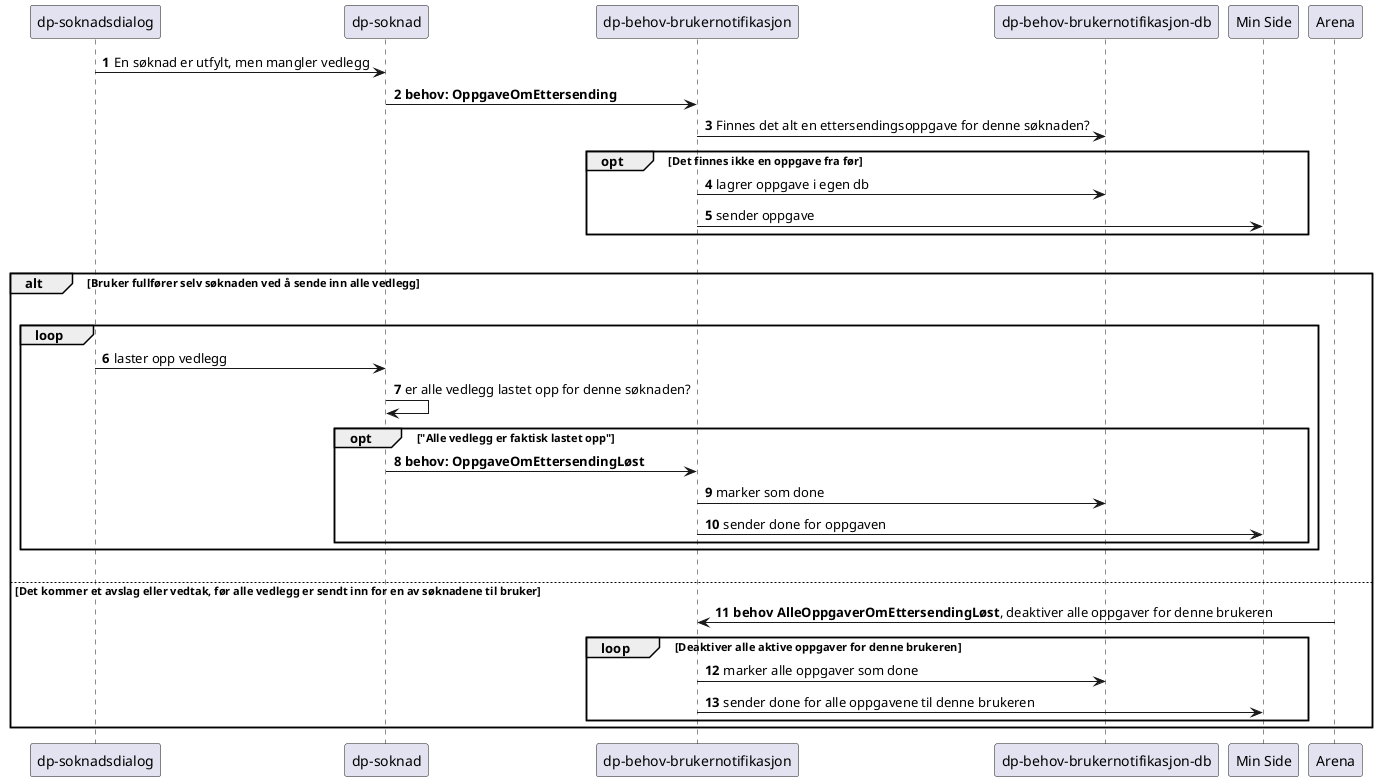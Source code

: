 @startuml

autonumber

"dp-soknadsdialog" -> "dp-soknad": En søknad er utfylt, men mangler vedlegg
"dp-soknad" -> "dp-behov-brukernotifikasjon": **behov: OppgaveOmEttersending**
"dp-behov-brukernotifikasjon" -> "dp-behov-brukernotifikasjon-db": Finnes det alt en ettersendingsoppgave for denne søknaden?

opt Det finnes ikke en oppgave fra før
    "dp-behov-brukernotifikasjon" -> "dp-behov-brukernotifikasjon-db": lagrer oppgave i egen db
    "dp-behov-brukernotifikasjon" -> "Min Side": sender oppgave
end

|||
alt Bruker fullfører selv søknaden ved å sende inn alle vedlegg
    |||
    loop
        "dp-soknadsdialog" -> "dp-soknad": laster opp vedlegg
        "dp-soknad" -> "dp-soknad": er alle vedlegg lastet opp for denne søknaden?
        opt "Alle vedlegg er faktisk lastet opp"
            "dp-soknad" -> "dp-behov-brukernotifikasjon": **behov: OppgaveOmEttersendingLøst**
            "dp-behov-brukernotifikasjon" -> "dp-behov-brukernotifikasjon-db": marker som done
            "dp-behov-brukernotifikasjon" -> "Min Side": sender done for oppgaven
        end
    end
    |||
else Det kommer et avslag eller vedtak, før alle vedlegg er sendt inn for en av søknadene til bruker
    "Arena" -> "dp-behov-brukernotifikasjon": **behov AlleOppgaverOmEttersendingLøst**, deaktiver alle oppgaver for denne brukeren
    loop Deaktiver alle aktive oppgaver for denne brukeren
        "dp-behov-brukernotifikasjon" -> "dp-behov-brukernotifikasjon-db": marker alle oppgaver som done
        "dp-behov-brukernotifikasjon" -> "Min Side": sender done for alle oppgavene til denne brukeren
    end
end
@enduml
